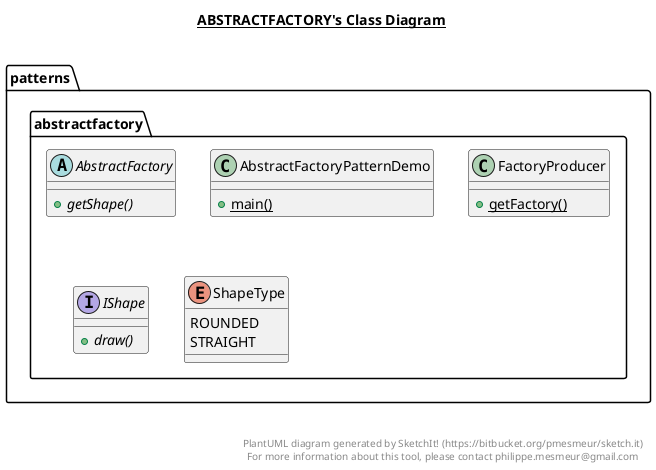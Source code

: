 @startuml

title __ABSTRACTFACTORY's Class Diagram__\n

  namespace patterns.abstractfactory {
    abstract class patterns.abstractfactory.AbstractFactory {
        {abstract} + getShape()
    }
  }
  

  namespace patterns.abstractfactory {
    class patterns.abstractfactory.AbstractFactoryPatternDemo {
        {static} + main()
    }
  }
  

  namespace patterns.abstractfactory {
    class patterns.abstractfactory.FactoryProducer {
        {static} + getFactory()
    }
  }
  

  namespace patterns.abstractfactory {
    interface patterns.abstractfactory.IShape {
        {abstract} + draw()
    }
  }
  

  namespace patterns.abstractfactory {
    enum ShapeType {
      ROUNDED
      STRAIGHT
    }
  }
  



right footer


PlantUML diagram generated by SketchIt! (https://bitbucket.org/pmesmeur/sketch.it)
For more information about this tool, please contact philippe.mesmeur@gmail.com
endfooter

@enduml
